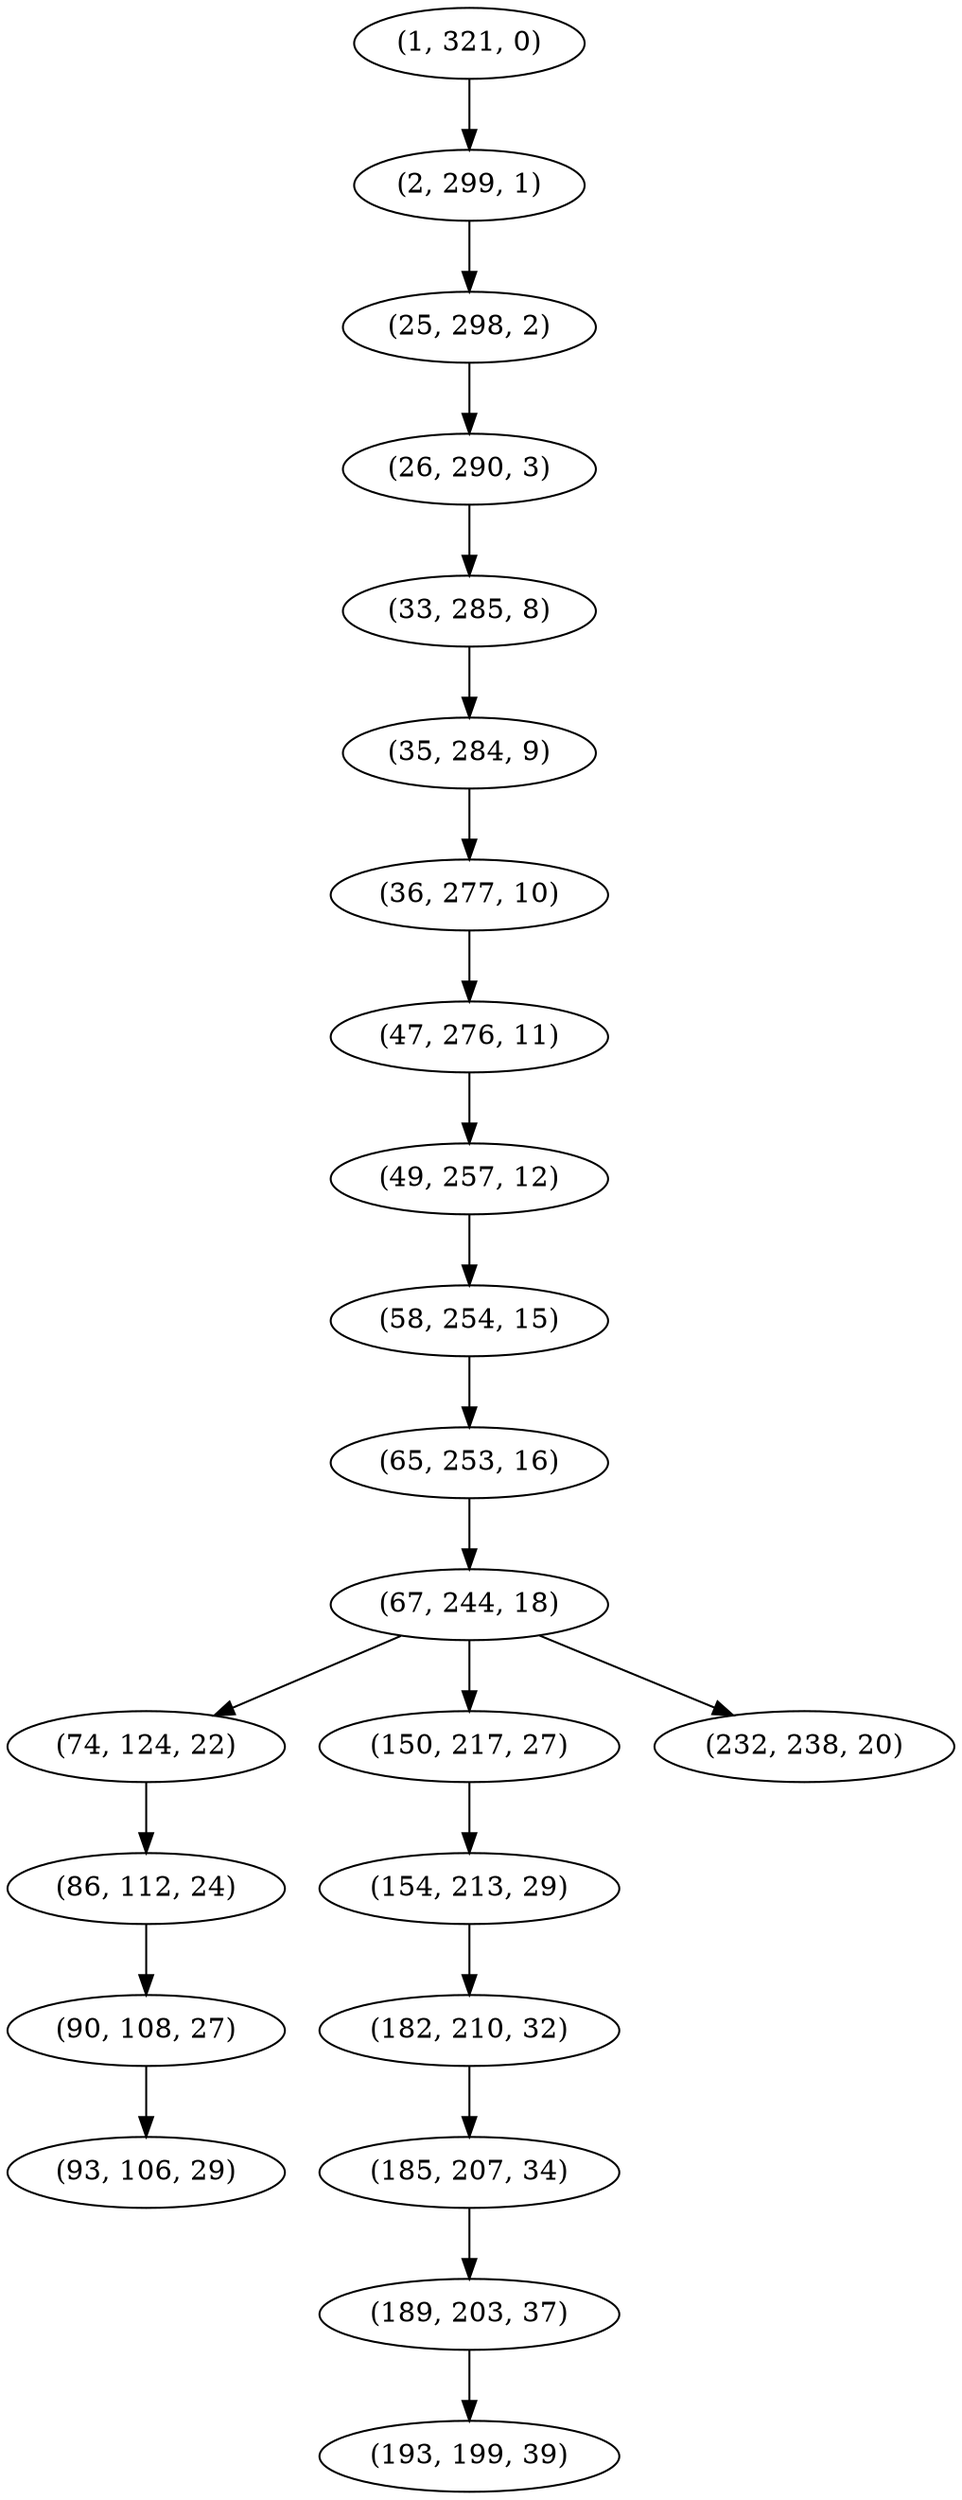 digraph tree {
    "(1, 321, 0)";
    "(2, 299, 1)";
    "(25, 298, 2)";
    "(26, 290, 3)";
    "(33, 285, 8)";
    "(35, 284, 9)";
    "(36, 277, 10)";
    "(47, 276, 11)";
    "(49, 257, 12)";
    "(58, 254, 15)";
    "(65, 253, 16)";
    "(67, 244, 18)";
    "(74, 124, 22)";
    "(86, 112, 24)";
    "(90, 108, 27)";
    "(93, 106, 29)";
    "(150, 217, 27)";
    "(154, 213, 29)";
    "(182, 210, 32)";
    "(185, 207, 34)";
    "(189, 203, 37)";
    "(193, 199, 39)";
    "(232, 238, 20)";
    "(1, 321, 0)" -> "(2, 299, 1)";
    "(2, 299, 1)" -> "(25, 298, 2)";
    "(25, 298, 2)" -> "(26, 290, 3)";
    "(26, 290, 3)" -> "(33, 285, 8)";
    "(33, 285, 8)" -> "(35, 284, 9)";
    "(35, 284, 9)" -> "(36, 277, 10)";
    "(36, 277, 10)" -> "(47, 276, 11)";
    "(47, 276, 11)" -> "(49, 257, 12)";
    "(49, 257, 12)" -> "(58, 254, 15)";
    "(58, 254, 15)" -> "(65, 253, 16)";
    "(65, 253, 16)" -> "(67, 244, 18)";
    "(67, 244, 18)" -> "(74, 124, 22)";
    "(67, 244, 18)" -> "(150, 217, 27)";
    "(67, 244, 18)" -> "(232, 238, 20)";
    "(74, 124, 22)" -> "(86, 112, 24)";
    "(86, 112, 24)" -> "(90, 108, 27)";
    "(90, 108, 27)" -> "(93, 106, 29)";
    "(150, 217, 27)" -> "(154, 213, 29)";
    "(154, 213, 29)" -> "(182, 210, 32)";
    "(182, 210, 32)" -> "(185, 207, 34)";
    "(185, 207, 34)" -> "(189, 203, 37)";
    "(189, 203, 37)" -> "(193, 199, 39)";
}
